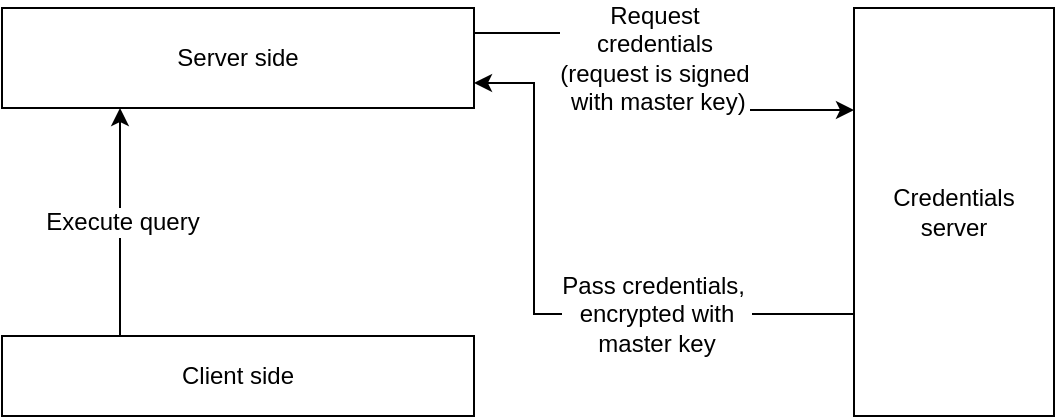 <mxfile version="12.3.3" type="device" pages="1"><diagram id="Y5HxGtDo9MZSqFfGbkOS" name="Page-1"><mxGraphModel dx="1359" dy="753" grid="1" gridSize="10" guides="1" tooltips="1" connect="1" arrows="1" fold="1" page="1" pageScale="1" pageWidth="827" pageHeight="1169" math="0" shadow="0"><root><mxCell id="0"/><mxCell id="1" parent="0"/><mxCell id="MCLJ6PWkeJEwQ2THMnlV-114" style="edgeStyle=orthogonalEdgeStyle;rounded=0;orthogonalLoop=1;jettySize=auto;html=1;exitX=1;exitY=0.25;exitDx=0;exitDy=0;entryX=0;entryY=0.25;entryDx=0;entryDy=0;" edge="1" parent="1" source="MCLJ6PWkeJEwQ2THMnlV-83" target="MCLJ6PWkeJEwQ2THMnlV-100"><mxGeometry relative="1" as="geometry"/></mxCell><mxCell id="MCLJ6PWkeJEwQ2THMnlV-115" value="Request &lt;br&gt;credentials&lt;br&gt;(request is signed&lt;br&gt;&amp;nbsp;with master key)" style="text;html=1;align=center;verticalAlign=middle;resizable=0;points=[];;labelBackgroundColor=#ffffff;" vertex="1" connectable="0" parent="MCLJ6PWkeJEwQ2THMnlV-114"><mxGeometry x="-0.184" y="-2" relative="1" as="geometry"><mxPoint x="-3" y="10" as="offset"/></mxGeometry></mxCell><mxCell id="MCLJ6PWkeJEwQ2THMnlV-83" value="Server side" style="rounded=0;whiteSpace=wrap;html=1;" vertex="1" parent="1"><mxGeometry x="230" y="145" width="236" height="50" as="geometry"/></mxCell><mxCell id="MCLJ6PWkeJEwQ2THMnlV-85" style="edgeStyle=orthogonalEdgeStyle;rounded=0;orthogonalLoop=1;jettySize=auto;html=1;exitX=0.25;exitY=0;exitDx=0;exitDy=0;entryX=0.25;entryY=1;entryDx=0;entryDy=0;" edge="1" source="MCLJ6PWkeJEwQ2THMnlV-91" target="MCLJ6PWkeJEwQ2THMnlV-83" parent="1"><mxGeometry relative="1" as="geometry"><Array as="points"><mxPoint x="289" y="240"/><mxPoint x="289" y="240"/></Array></mxGeometry></mxCell><mxCell id="MCLJ6PWkeJEwQ2THMnlV-86" value="Execute query" style="text;html=1;align=center;verticalAlign=middle;resizable=0;points=[];;labelBackgroundColor=#ffffff;" vertex="1" connectable="0" parent="MCLJ6PWkeJEwQ2THMnlV-85"><mxGeometry x="-0.336" y="2" relative="1" as="geometry"><mxPoint x="3" y="-19" as="offset"/></mxGeometry></mxCell><mxCell id="MCLJ6PWkeJEwQ2THMnlV-91" value="Client side" style="rounded=0;whiteSpace=wrap;html=1;" vertex="1" parent="1"><mxGeometry x="230" y="309" width="236" height="40" as="geometry"/></mxCell><mxCell id="MCLJ6PWkeJEwQ2THMnlV-116" style="edgeStyle=orthogonalEdgeStyle;rounded=0;orthogonalLoop=1;jettySize=auto;html=1;exitX=0;exitY=0.75;exitDx=0;exitDy=0;entryX=1;entryY=0.75;entryDx=0;entryDy=0;" edge="1" parent="1" source="MCLJ6PWkeJEwQ2THMnlV-100" target="MCLJ6PWkeJEwQ2THMnlV-83"><mxGeometry relative="1" as="geometry"><Array as="points"><mxPoint x="496" y="298"/><mxPoint x="496" y="183"/></Array></mxGeometry></mxCell><mxCell id="MCLJ6PWkeJEwQ2THMnlV-117" value="Pass credentials,&amp;nbsp;&lt;br&gt;encrypted with&lt;br&gt;master key" style="text;html=1;align=center;verticalAlign=middle;resizable=0;points=[];;labelBackgroundColor=#ffffff;" vertex="1" connectable="0" parent="MCLJ6PWkeJEwQ2THMnlV-116"><mxGeometry x="-0.351" relative="1" as="geometry"><mxPoint as="offset"/></mxGeometry></mxCell><mxCell id="MCLJ6PWkeJEwQ2THMnlV-100" value="Credentials&lt;br&gt;server" style="rounded=0;whiteSpace=wrap;html=1;" vertex="1" parent="1"><mxGeometry x="656" y="145" width="100" height="204" as="geometry"/></mxCell></root></mxGraphModel></diagram></mxfile>